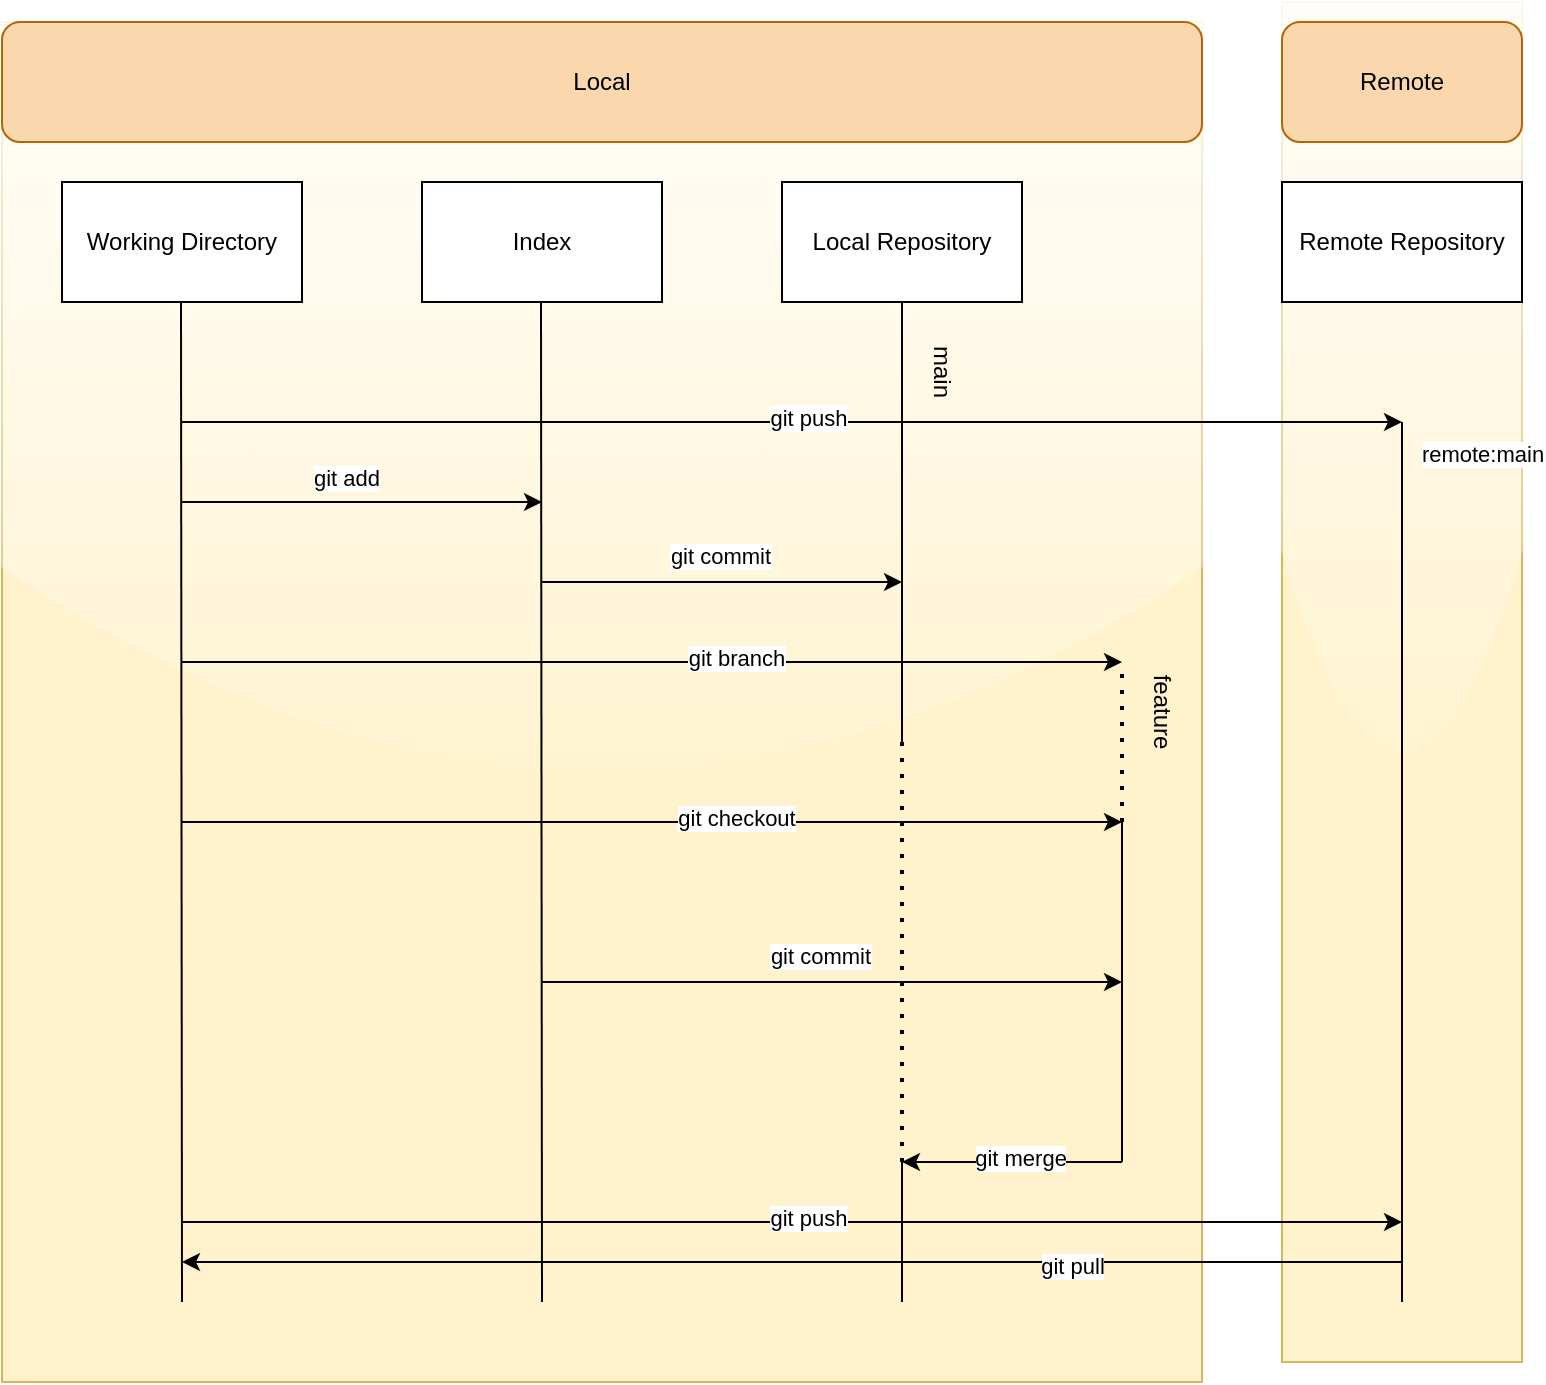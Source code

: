 <mxfile version="28.2.7">
  <diagram name="Seite-1" id="7wh7cI6RKeMpp_CDys2d">
    <mxGraphModel dx="1375" dy="779" grid="1" gridSize="10" guides="1" tooltips="1" connect="1" arrows="1" fold="1" page="1" pageScale="1" pageWidth="827" pageHeight="1169" math="0" shadow="0">
      <root>
        <mxCell id="0" />
        <mxCell id="1" parent="0" />
        <mxCell id="K4i-0fb5JxuXK9uV-XJq-2" value="" style="rounded=0;whiteSpace=wrap;html=1;fillColor=#fff2cc;strokeColor=#d6b656;glass=1;" vertex="1" parent="1">
          <mxGeometry x="680" y="30" width="120" height="680" as="geometry" />
        </mxCell>
        <mxCell id="K4i-0fb5JxuXK9uV-XJq-1" value="" style="rounded=0;whiteSpace=wrap;html=1;fillColor=#fff2cc;strokeColor=#d6b656;glass=1;" vertex="1" parent="1">
          <mxGeometry x="40" y="40" width="600" height="680" as="geometry" />
        </mxCell>
        <mxCell id="_cneKzUoxUY8kCUOlQfZ-2" value="Local" style="rounded=1;whiteSpace=wrap;html=1;fillColor=#fad7ac;strokeColor=#b46504;" parent="1" vertex="1">
          <mxGeometry x="40" y="40" width="600" height="60" as="geometry" />
        </mxCell>
        <mxCell id="_cneKzUoxUY8kCUOlQfZ-3" value="Working Directory" style="rounded=0;whiteSpace=wrap;html=1;" parent="1" vertex="1">
          <mxGeometry x="70" y="120" width="120" height="60" as="geometry" />
        </mxCell>
        <mxCell id="_cneKzUoxUY8kCUOlQfZ-4" value="Index" style="rounded=0;whiteSpace=wrap;html=1;" parent="1" vertex="1">
          <mxGeometry x="250" y="120" width="120" height="60" as="geometry" />
        </mxCell>
        <mxCell id="_cneKzUoxUY8kCUOlQfZ-5" value="Local Repository" style="rounded=0;whiteSpace=wrap;html=1;" parent="1" vertex="1">
          <mxGeometry x="430" y="120" width="120" height="60" as="geometry" />
        </mxCell>
        <mxCell id="_cneKzUoxUY8kCUOlQfZ-6" value="" style="endArrow=none;html=1;rounded=0;entryX=0.5;entryY=1;entryDx=0;entryDy=0;" parent="1" target="_cneKzUoxUY8kCUOlQfZ-5" edge="1">
          <mxGeometry width="50" height="50" relative="1" as="geometry">
            <mxPoint x="490" y="400" as="sourcePoint" />
            <mxPoint x="440" y="330" as="targetPoint" />
          </mxGeometry>
        </mxCell>
        <mxCell id="_cneKzUoxUY8kCUOlQfZ-7" value="" style="endArrow=none;html=1;rounded=0;entryX=0.5;entryY=1;entryDx=0;entryDy=0;" parent="1" edge="1">
          <mxGeometry width="50" height="50" relative="1" as="geometry">
            <mxPoint x="310" y="680" as="sourcePoint" />
            <mxPoint x="309.5" y="180" as="targetPoint" />
          </mxGeometry>
        </mxCell>
        <mxCell id="_cneKzUoxUY8kCUOlQfZ-8" value="" style="endArrow=none;html=1;rounded=0;entryX=0.5;entryY=1;entryDx=0;entryDy=0;" parent="1" edge="1">
          <mxGeometry width="50" height="50" relative="1" as="geometry">
            <mxPoint x="130" y="680" as="sourcePoint" />
            <mxPoint x="129.5" y="180" as="targetPoint" />
          </mxGeometry>
        </mxCell>
        <mxCell id="_cneKzUoxUY8kCUOlQfZ-9" value="" style="endArrow=none;html=1;rounded=0;" parent="1" edge="1">
          <mxGeometry width="50" height="50" relative="1" as="geometry">
            <mxPoint x="600" y="610" as="sourcePoint" />
            <mxPoint x="600" y="440" as="targetPoint" />
          </mxGeometry>
        </mxCell>
        <mxCell id="_cneKzUoxUY8kCUOlQfZ-10" value="" style="endArrow=classic;html=1;rounded=0;" parent="1" edge="1">
          <mxGeometry width="50" height="50" relative="1" as="geometry">
            <mxPoint x="130" y="280" as="sourcePoint" />
            <mxPoint x="310" y="280" as="targetPoint" />
          </mxGeometry>
        </mxCell>
        <mxCell id="_cneKzUoxUY8kCUOlQfZ-11" value="git add" style="edgeLabel;html=1;align=center;verticalAlign=middle;resizable=0;points=[];" parent="_cneKzUoxUY8kCUOlQfZ-10" vertex="1" connectable="0">
          <mxGeometry x="-0.233" y="3" relative="1" as="geometry">
            <mxPoint x="13" y="-9" as="offset" />
          </mxGeometry>
        </mxCell>
        <mxCell id="_cneKzUoxUY8kCUOlQfZ-12" value="" style="endArrow=classic;html=1;rounded=0;" parent="1" edge="1">
          <mxGeometry width="50" height="50" relative="1" as="geometry">
            <mxPoint x="310" y="320" as="sourcePoint" />
            <mxPoint x="490" y="320" as="targetPoint" />
          </mxGeometry>
        </mxCell>
        <mxCell id="_cneKzUoxUY8kCUOlQfZ-13" value="git commit" style="edgeLabel;html=1;align=center;verticalAlign=middle;resizable=0;points=[];" parent="_cneKzUoxUY8kCUOlQfZ-12" vertex="1" connectable="0">
          <mxGeometry x="-0.089" y="-3" relative="1" as="geometry">
            <mxPoint x="7" y="-16" as="offset" />
          </mxGeometry>
        </mxCell>
        <mxCell id="_cneKzUoxUY8kCUOlQfZ-14" value="" style="endArrow=classic;html=1;rounded=0;" parent="1" edge="1">
          <mxGeometry width="50" height="50" relative="1" as="geometry">
            <mxPoint x="130" y="360" as="sourcePoint" />
            <mxPoint x="600" y="360" as="targetPoint" />
          </mxGeometry>
        </mxCell>
        <mxCell id="_cneKzUoxUY8kCUOlQfZ-15" value="git branch" style="edgeLabel;html=1;align=center;verticalAlign=middle;resizable=0;points=[];" parent="_cneKzUoxUY8kCUOlQfZ-14" vertex="1" connectable="0">
          <mxGeometry x="0.366" y="-6" relative="1" as="geometry">
            <mxPoint x="-44" y="-8" as="offset" />
          </mxGeometry>
        </mxCell>
        <mxCell id="_cneKzUoxUY8kCUOlQfZ-16" value="main" style="text;html=1;whiteSpace=wrap;strokeColor=none;fillColor=none;align=center;verticalAlign=middle;rounded=0;rotation=90;" parent="1" vertex="1">
          <mxGeometry x="480" y="200" width="60" height="30" as="geometry" />
        </mxCell>
        <mxCell id="_cneKzUoxUY8kCUOlQfZ-17" value="feature" style="text;html=1;whiteSpace=wrap;strokeColor=none;fillColor=none;align=center;verticalAlign=middle;rounded=0;rotation=90;" parent="1" vertex="1">
          <mxGeometry x="590" y="370" width="60" height="30" as="geometry" />
        </mxCell>
        <mxCell id="_cneKzUoxUY8kCUOlQfZ-18" value="" style="endArrow=none;dashed=1;html=1;dashPattern=1 3;strokeWidth=2;rounded=0;" parent="1" edge="1">
          <mxGeometry width="50" height="50" relative="1" as="geometry">
            <mxPoint x="490" y="610" as="sourcePoint" />
            <mxPoint x="490" y="400" as="targetPoint" />
          </mxGeometry>
        </mxCell>
        <mxCell id="_cneKzUoxUY8kCUOlQfZ-19" value="" style="endArrow=classic;html=1;rounded=0;" parent="1" edge="1">
          <mxGeometry width="50" height="50" relative="1" as="geometry">
            <mxPoint x="310" y="520" as="sourcePoint" />
            <mxPoint x="600" y="520" as="targetPoint" />
          </mxGeometry>
        </mxCell>
        <mxCell id="_cneKzUoxUY8kCUOlQfZ-20" value="git commit" style="edgeLabel;html=1;align=center;verticalAlign=middle;resizable=0;points=[];" parent="_cneKzUoxUY8kCUOlQfZ-19" vertex="1" connectable="0">
          <mxGeometry x="-0.089" y="-3" relative="1" as="geometry">
            <mxPoint x="7" y="-16" as="offset" />
          </mxGeometry>
        </mxCell>
        <mxCell id="_cneKzUoxUY8kCUOlQfZ-21" value="" style="endArrow=none;dashed=1;html=1;dashPattern=1 3;strokeWidth=2;rounded=0;" parent="1" edge="1">
          <mxGeometry width="50" height="50" relative="1" as="geometry">
            <mxPoint x="600" y="440" as="sourcePoint" />
            <mxPoint x="600" y="360" as="targetPoint" />
          </mxGeometry>
        </mxCell>
        <mxCell id="_cneKzUoxUY8kCUOlQfZ-22" value="" style="endArrow=classic;html=1;rounded=0;" parent="1" edge="1">
          <mxGeometry width="50" height="50" relative="1" as="geometry">
            <mxPoint x="130" y="440" as="sourcePoint" />
            <mxPoint x="600" y="440" as="targetPoint" />
          </mxGeometry>
        </mxCell>
        <mxCell id="_cneKzUoxUY8kCUOlQfZ-23" value="git checkout" style="edgeLabel;html=1;align=center;verticalAlign=middle;resizable=0;points=[];" parent="_cneKzUoxUY8kCUOlQfZ-22" vertex="1" connectable="0">
          <mxGeometry x="0.366" y="-6" relative="1" as="geometry">
            <mxPoint x="-44" y="-8" as="offset" />
          </mxGeometry>
        </mxCell>
        <mxCell id="_cneKzUoxUY8kCUOlQfZ-24" value="" style="endArrow=classic;html=1;rounded=0;" parent="1" edge="1">
          <mxGeometry width="50" height="50" relative="1" as="geometry">
            <mxPoint x="600" y="610" as="sourcePoint" />
            <mxPoint x="490" y="610" as="targetPoint" />
          </mxGeometry>
        </mxCell>
        <mxCell id="_cneKzUoxUY8kCUOlQfZ-25" value="git merge" style="edgeLabel;html=1;align=center;verticalAlign=middle;resizable=0;points=[];" parent="_cneKzUoxUY8kCUOlQfZ-24" vertex="1" connectable="0">
          <mxGeometry x="-0.309" y="-2" relative="1" as="geometry">
            <mxPoint x="-13" as="offset" />
          </mxGeometry>
        </mxCell>
        <mxCell id="_cneKzUoxUY8kCUOlQfZ-26" value="" style="endArrow=none;html=1;rounded=0;" parent="1" edge="1">
          <mxGeometry width="50" height="50" relative="1" as="geometry">
            <mxPoint x="490" y="680" as="sourcePoint" />
            <mxPoint x="490" y="610" as="targetPoint" />
          </mxGeometry>
        </mxCell>
        <mxCell id="_cneKzUoxUY8kCUOlQfZ-28" value="Remote Repository" style="rounded=0;whiteSpace=wrap;html=1;" parent="1" vertex="1">
          <mxGeometry x="680" y="120" width="120" height="60" as="geometry" />
        </mxCell>
        <mxCell id="_cneKzUoxUY8kCUOlQfZ-29" value="" style="endArrow=classic;html=1;rounded=0;" parent="1" edge="1">
          <mxGeometry width="50" height="50" relative="1" as="geometry">
            <mxPoint x="130" y="640" as="sourcePoint" />
            <mxPoint x="740" y="640" as="targetPoint" />
          </mxGeometry>
        </mxCell>
        <mxCell id="_cneKzUoxUY8kCUOlQfZ-31" value="git push" style="edgeLabel;html=1;align=center;verticalAlign=middle;resizable=0;points=[];" parent="_cneKzUoxUY8kCUOlQfZ-29" vertex="1" connectable="0">
          <mxGeometry x="0.026" y="2" relative="1" as="geometry">
            <mxPoint as="offset" />
          </mxGeometry>
        </mxCell>
        <mxCell id="_cneKzUoxUY8kCUOlQfZ-30" value="" style="endArrow=none;html=1;rounded=0;" parent="1" edge="1">
          <mxGeometry width="50" height="50" relative="1" as="geometry">
            <mxPoint x="740" y="680" as="sourcePoint" />
            <mxPoint x="740" y="240" as="targetPoint" />
          </mxGeometry>
        </mxCell>
        <mxCell id="_cneKzUoxUY8kCUOlQfZ-34" value="remote:main" style="edgeLabel;html=1;align=center;verticalAlign=middle;resizable=0;points=[];" parent="_cneKzUoxUY8kCUOlQfZ-30" vertex="1" connectable="0">
          <mxGeometry x="0.928" y="-6" relative="1" as="geometry">
            <mxPoint x="34" as="offset" />
          </mxGeometry>
        </mxCell>
        <mxCell id="_cneKzUoxUY8kCUOlQfZ-32" value="" style="endArrow=classic;html=1;rounded=0;" parent="1" edge="1">
          <mxGeometry width="50" height="50" relative="1" as="geometry">
            <mxPoint x="130" y="240" as="sourcePoint" />
            <mxPoint x="740" y="240" as="targetPoint" />
          </mxGeometry>
        </mxCell>
        <mxCell id="_cneKzUoxUY8kCUOlQfZ-33" value="git push" style="edgeLabel;html=1;align=center;verticalAlign=middle;resizable=0;points=[];" parent="_cneKzUoxUY8kCUOlQfZ-32" vertex="1" connectable="0">
          <mxGeometry x="0.026" y="2" relative="1" as="geometry">
            <mxPoint as="offset" />
          </mxGeometry>
        </mxCell>
        <mxCell id="RdFy7F0VDYDAn4MEJj_G-1" value="Remote" style="rounded=1;whiteSpace=wrap;html=1;fillColor=#fad7ac;strokeColor=#b46504;" parent="1" vertex="1">
          <mxGeometry x="680" y="40" width="120" height="60" as="geometry" />
        </mxCell>
        <mxCell id="K4i-0fb5JxuXK9uV-XJq-3" value="" style="endArrow=classic;html=1;rounded=0;" edge="1" parent="1">
          <mxGeometry width="50" height="50" relative="1" as="geometry">
            <mxPoint x="740" y="660" as="sourcePoint" />
            <mxPoint x="130" y="660" as="targetPoint" />
          </mxGeometry>
        </mxCell>
        <mxCell id="K4i-0fb5JxuXK9uV-XJq-4" value="git pull" style="edgeLabel;html=1;align=center;verticalAlign=middle;resizable=0;points=[];" vertex="1" connectable="0" parent="K4i-0fb5JxuXK9uV-XJq-3">
          <mxGeometry x="-0.459" y="2" relative="1" as="geometry">
            <mxPoint as="offset" />
          </mxGeometry>
        </mxCell>
      </root>
    </mxGraphModel>
  </diagram>
</mxfile>
